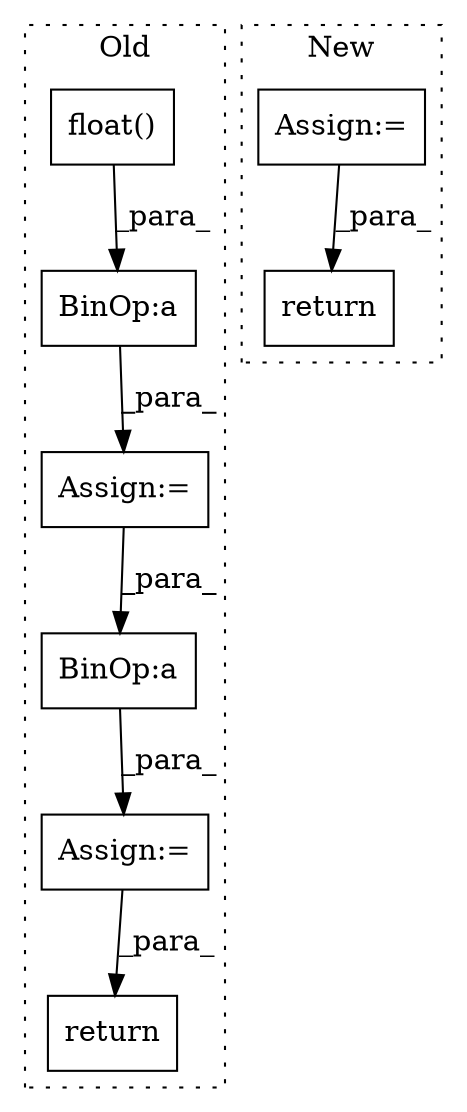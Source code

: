 digraph G {
subgraph cluster0 {
1 [label="float()" a="75" s="4444" l="26" shape="box"];
4 [label="return" a="93" s="5643" l="7" shape="box"];
5 [label="Assign:=" a="68" s="5610" l="3" shape="box"];
6 [label="Assign:=" a="68" s="4678" l="3" shape="box"];
7 [label="BinOp:a" a="82" s="4936" l="3" shape="box"];
8 [label="BinOp:a" a="82" s="4685" l="3" shape="box"];
label = "Old";
style="dotted";
}
subgraph cluster1 {
2 [label="return" a="93" s="5886" l="7" shape="box"];
3 [label="Assign:=" a="68" s="5374" l="3" shape="box"];
label = "New";
style="dotted";
}
1 -> 8 [label="_para_"];
3 -> 2 [label="_para_"];
5 -> 4 [label="_para_"];
6 -> 7 [label="_para_"];
7 -> 5 [label="_para_"];
8 -> 6 [label="_para_"];
}